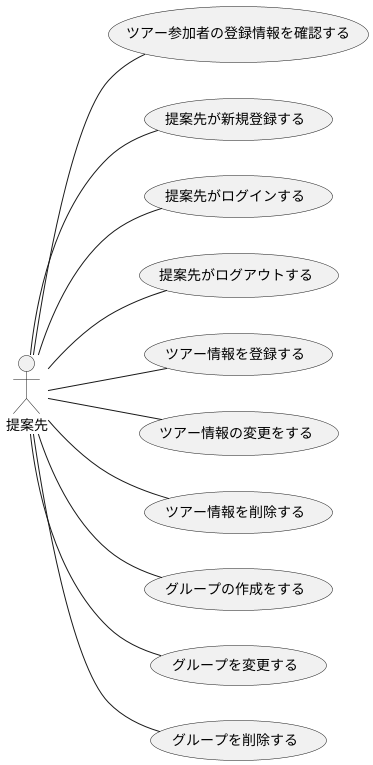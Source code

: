 @startuml 提案先
left to right direction
actor 提案先

提案先 -- (ツアー参加者の登録情報を確認する)
提案先 -- (提案先が新規登録する)
提案先 -- (提案先がログインする)
提案先 -- (提案先がログアウトする)
提案先 -- (ツアー情報を登録する)
提案先 -- (ツアー情報の変更をする)
提案先 -- (ツアー情報を削除する)
提案先 -- (グループの作成をする)
提案先 -- (グループを変更する)
提案先 -- (グループを削除する)


@enduml